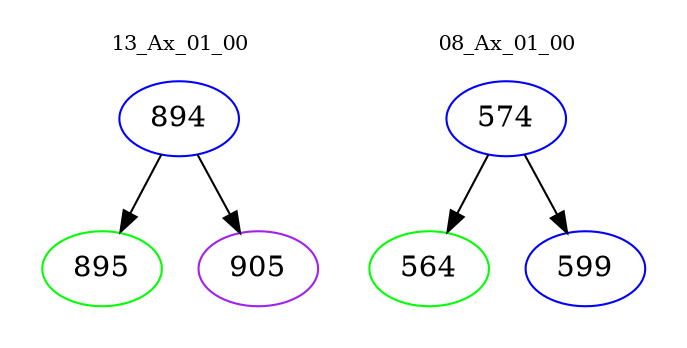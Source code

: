 digraph{
subgraph cluster_0 {
color = white
label = "13_Ax_01_00";
fontsize=10;
T0_894 [label="894", color="blue"]
T0_894 -> T0_895 [color="black"]
T0_895 [label="895", color="green"]
T0_894 -> T0_905 [color="black"]
T0_905 [label="905", color="purple"]
}
subgraph cluster_1 {
color = white
label = "08_Ax_01_00";
fontsize=10;
T1_574 [label="574", color="blue"]
T1_574 -> T1_564 [color="black"]
T1_564 [label="564", color="green"]
T1_574 -> T1_599 [color="black"]
T1_599 [label="599", color="blue"]
}
}
